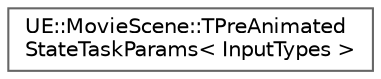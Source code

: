 digraph "Graphical Class Hierarchy"
{
 // INTERACTIVE_SVG=YES
 // LATEX_PDF_SIZE
  bgcolor="transparent";
  edge [fontname=Helvetica,fontsize=10,labelfontname=Helvetica,labelfontsize=10];
  node [fontname=Helvetica,fontsize=10,shape=box,height=0.2,width=0.4];
  rankdir="LR";
  Node0 [id="Node000000",label="UE::MovieScene::TPreAnimated\lStateTaskParams\< InputTypes \>",height=0.2,width=0.4,color="grey40", fillcolor="white", style="filled",URL="$dd/d70/structUE_1_1MovieScene_1_1TPreAnimatedStateTaskParams.html",tooltip="Default task that is provided to BeginTrackingEntitiesTask or CachePreAnimatedValuesTask to constrain..."];
}
